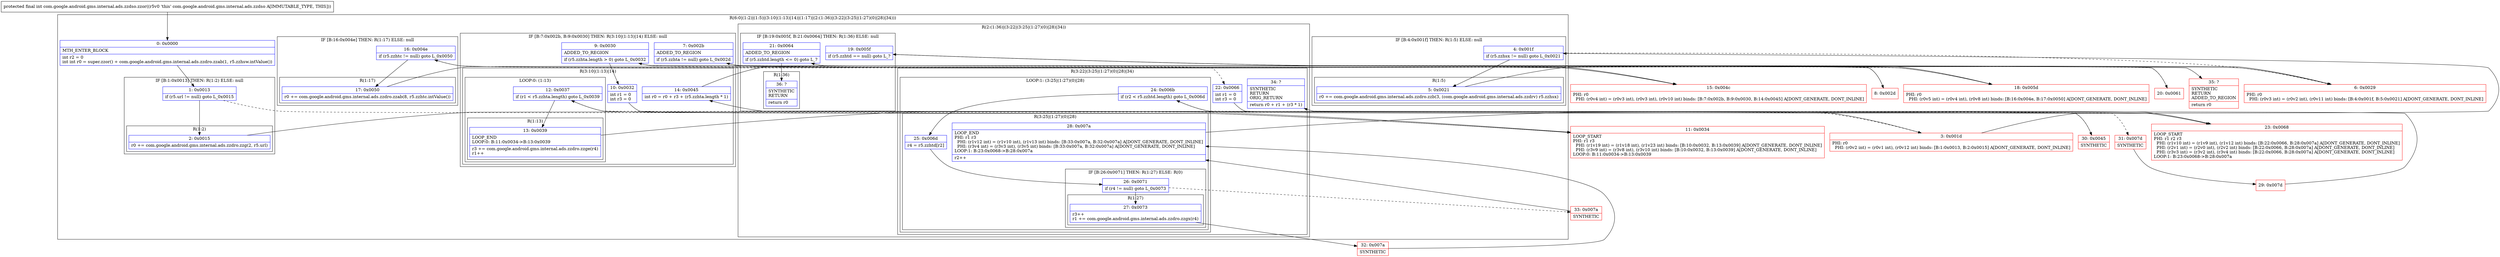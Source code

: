 digraph "CFG forcom.google.android.gms.internal.ads.zzdso.zzor()I" {
subgraph cluster_Region_7580610 {
label = "R(6:0|(1:2)|(1:5)|(3:10|(1:13)|14)|(1:17)|(2:(1:36)|(3:22|(3:25|(1:27)(0)|28)|34)))";
node [shape=record,color=blue];
Node_0 [shape=record,label="{0\:\ 0x0000|MTH_ENTER_BLOCK\l|int r2 = 0\lint int r0 = super.zzor() + com.google.android.gms.internal.ads.zzdro.zzab(1, r5.zzhsw.intValue())\l}"];
subgraph cluster_IfRegion_1322457737 {
label = "IF [B:1:0x0013] THEN: R(1:2) ELSE: null";
node [shape=record,color=blue];
Node_1 [shape=record,label="{1\:\ 0x0013|if (r5.url != null) goto L_0x0015\l}"];
subgraph cluster_Region_1040121747 {
label = "R(1:2)";
node [shape=record,color=blue];
Node_2 [shape=record,label="{2\:\ 0x0015|r0 += com.google.android.gms.internal.ads.zzdro.zzg(2, r5.url)\l}"];
}
}
subgraph cluster_IfRegion_328398159 {
label = "IF [B:4:0x001f] THEN: R(1:5) ELSE: null";
node [shape=record,color=blue];
Node_4 [shape=record,label="{4\:\ 0x001f|if (r5.zzhsx != null) goto L_0x0021\l}"];
subgraph cluster_Region_1423281215 {
label = "R(1:5)";
node [shape=record,color=blue];
Node_5 [shape=record,label="{5\:\ 0x0021|r0 += com.google.android.gms.internal.ads.zzdro.zzb(3, (com.google.android.gms.internal.ads.zzdrv) r5.zzhsx)\l}"];
}
}
subgraph cluster_IfRegion_1621439874 {
label = "IF [B:7:0x002b, B:9:0x0030] THEN: R(3:10|(1:13)|14) ELSE: null";
node [shape=record,color=blue];
Node_7 [shape=record,label="{7\:\ 0x002b|ADDED_TO_REGION\l|if (r5.zzhta != null) goto L_0x002d\l}"];
Node_9 [shape=record,label="{9\:\ 0x0030|ADDED_TO_REGION\l|if (r5.zzhta.length \> 0) goto L_0x0032\l}"];
subgraph cluster_Region_1239749498 {
label = "R(3:10|(1:13)|14)";
node [shape=record,color=blue];
Node_10 [shape=record,label="{10\:\ 0x0032|int r1 = 0\lint r3 = 0\l}"];
subgraph cluster_LoopRegion_1344739739 {
label = "LOOP:0: (1:13)";
node [shape=record,color=blue];
Node_12 [shape=record,label="{12\:\ 0x0037|if (r1 \< r5.zzhta.length) goto L_0x0039\l}"];
subgraph cluster_Region_533059750 {
label = "R(1:13)";
node [shape=record,color=blue];
Node_13 [shape=record,label="{13\:\ 0x0039|LOOP_END\lLOOP:0: B:11:0x0034\-\>B:13:0x0039\l|r3 += com.google.android.gms.internal.ads.zzdro.zzge(r4)\lr1++\l}"];
}
}
Node_14 [shape=record,label="{14\:\ 0x0045|int r0 = r0 + r3 + (r5.zzhta.length * 1)\l}"];
}
}
subgraph cluster_IfRegion_108414532 {
label = "IF [B:16:0x004e] THEN: R(1:17) ELSE: null";
node [shape=record,color=blue];
Node_16 [shape=record,label="{16\:\ 0x004e|if (r5.zzhtc != null) goto L_0x0050\l}"];
subgraph cluster_Region_49178609 {
label = "R(1:17)";
node [shape=record,color=blue];
Node_17 [shape=record,label="{17\:\ 0x0050|r0 += com.google.android.gms.internal.ads.zzdro.zzab(8, r5.zzhtc.intValue())\l}"];
}
}
subgraph cluster_Region_46854984 {
label = "R(2:(1:36)|(3:22|(3:25|(1:27)(0)|28)|34))";
node [shape=record,color=blue];
subgraph cluster_IfRegion_1258999734 {
label = "IF [B:19:0x005f, B:21:0x0064] THEN: R(1:36) ELSE: null";
node [shape=record,color=blue];
Node_19 [shape=record,label="{19\:\ 0x005f|if (r5.zzhtd == null) goto L_?\l}"];
Node_21 [shape=record,label="{21\:\ 0x0064|ADDED_TO_REGION\l|if (r5.zzhtd.length \<= 0) goto L_?\l}"];
subgraph cluster_Region_1289672242 {
label = "R(1:36)";
node [shape=record,color=blue];
Node_36 [shape=record,label="{36\:\ ?|SYNTHETIC\lRETURN\l|return r0\l}"];
}
}
subgraph cluster_Region_767648272 {
label = "R(3:22|(3:25|(1:27)(0)|28)|34)";
node [shape=record,color=blue];
Node_22 [shape=record,label="{22\:\ 0x0066|int r1 = 0\lint r3 = 0\l}"];
subgraph cluster_LoopRegion_596241549 {
label = "LOOP:1: (3:25|(1:27)(0)|28)";
node [shape=record,color=blue];
Node_24 [shape=record,label="{24\:\ 0x006b|if (r2 \< r5.zzhtd.length) goto L_0x006d\l}"];
subgraph cluster_Region_526308237 {
label = "R(3:25|(1:27)(0)|28)";
node [shape=record,color=blue];
Node_25 [shape=record,label="{25\:\ 0x006d|r4 = r5.zzhtd[r2]\l}"];
subgraph cluster_IfRegion_393857758 {
label = "IF [B:26:0x0071] THEN: R(1:27) ELSE: R(0)";
node [shape=record,color=blue];
Node_26 [shape=record,label="{26\:\ 0x0071|if (r4 != null) goto L_0x0073\l}"];
subgraph cluster_Region_1435346915 {
label = "R(1:27)";
node [shape=record,color=blue];
Node_27 [shape=record,label="{27\:\ 0x0073|r3++\lr1 += com.google.android.gms.internal.ads.zzdro.zzgx(r4)\l}"];
}
subgraph cluster_Region_1123826634 {
label = "R(0)";
node [shape=record,color=blue];
}
}
Node_28 [shape=record,label="{28\:\ 0x007a|LOOP_END\lPHI: r1 r3 \l  PHI: (r1v12 int) = (r1v10 int), (r1v13 int) binds: [B:33:0x007a, B:32:0x007a] A[DONT_GENERATE, DONT_INLINE]\l  PHI: (r3v4 int) = (r3v3 int), (r3v5 int) binds: [B:33:0x007a, B:32:0x007a] A[DONT_GENERATE, DONT_INLINE]\lLOOP:1: B:23:0x0068\-\>B:28:0x007a\l|r2++\l}"];
}
}
Node_34 [shape=record,label="{34\:\ ?|SYNTHETIC\lRETURN\lORIG_RETURN\l|return r0 + r1 + (r3 * 1)\l}"];
}
}
}
Node_3 [shape=record,color=red,label="{3\:\ 0x001d|PHI: r0 \l  PHI: (r0v2 int) = (r0v1 int), (r0v12 int) binds: [B:1:0x0013, B:2:0x0015] A[DONT_GENERATE, DONT_INLINE]\l}"];
Node_6 [shape=record,color=red,label="{6\:\ 0x0029|PHI: r0 \l  PHI: (r0v3 int) = (r0v2 int), (r0v11 int) binds: [B:4:0x001f, B:5:0x0021] A[DONT_GENERATE, DONT_INLINE]\l}"];
Node_8 [shape=record,color=red,label="{8\:\ 0x002d}"];
Node_11 [shape=record,color=red,label="{11\:\ 0x0034|LOOP_START\lPHI: r1 r3 \l  PHI: (r1v19 int) = (r1v18 int), (r1v23 int) binds: [B:10:0x0032, B:13:0x0039] A[DONT_GENERATE, DONT_INLINE]\l  PHI: (r3v9 int) = (r3v8 int), (r3v10 int) binds: [B:10:0x0032, B:13:0x0039] A[DONT_GENERATE, DONT_INLINE]\lLOOP:0: B:11:0x0034\-\>B:13:0x0039\l}"];
Node_15 [shape=record,color=red,label="{15\:\ 0x004c|PHI: r0 \l  PHI: (r0v4 int) = (r0v3 int), (r0v3 int), (r0v10 int) binds: [B:7:0x002b, B:9:0x0030, B:14:0x0045] A[DONT_GENERATE, DONT_INLINE]\l}"];
Node_18 [shape=record,color=red,label="{18\:\ 0x005d|PHI: r0 \l  PHI: (r0v5 int) = (r0v4 int), (r0v8 int) binds: [B:16:0x004e, B:17:0x0050] A[DONT_GENERATE, DONT_INLINE]\l}"];
Node_20 [shape=record,color=red,label="{20\:\ 0x0061}"];
Node_23 [shape=record,color=red,label="{23\:\ 0x0068|LOOP_START\lPHI: r1 r2 r3 \l  PHI: (r1v10 int) = (r1v9 int), (r1v12 int) binds: [B:22:0x0066, B:28:0x007a] A[DONT_GENERATE, DONT_INLINE]\l  PHI: (r2v1 int) = (r2v0 int), (r2v2 int) binds: [B:22:0x0066, B:28:0x007a] A[DONT_GENERATE, DONT_INLINE]\l  PHI: (r3v3 int) = (r3v2 int), (r3v4 int) binds: [B:22:0x0066, B:28:0x007a] A[DONT_GENERATE, DONT_INLINE]\lLOOP:1: B:23:0x0068\-\>B:28:0x007a\l}"];
Node_29 [shape=record,color=red,label="{29\:\ 0x007d}"];
Node_30 [shape=record,color=red,label="{30\:\ 0x0045|SYNTHETIC\l}"];
Node_31 [shape=record,color=red,label="{31\:\ 0x007d|SYNTHETIC\l}"];
Node_32 [shape=record,color=red,label="{32\:\ 0x007a|SYNTHETIC\l}"];
Node_33 [shape=record,color=red,label="{33\:\ 0x007a|SYNTHETIC\l}"];
Node_35 [shape=record,color=red,label="{35\:\ ?|SYNTHETIC\lRETURN\lADDED_TO_REGION\l|return r0\l}"];
MethodNode[shape=record,label="{protected final int com.google.android.gms.internal.ads.zzdso.zzor((r5v0 'this' com.google.android.gms.internal.ads.zzdso A[IMMUTABLE_TYPE, THIS])) }"];
MethodNode -> Node_0;
Node_0 -> Node_1;
Node_1 -> Node_2;
Node_1 -> Node_3[style=dashed];
Node_2 -> Node_3;
Node_4 -> Node_5;
Node_4 -> Node_6[style=dashed];
Node_5 -> Node_6;
Node_7 -> Node_8;
Node_7 -> Node_15[style=dashed];
Node_9 -> Node_10;
Node_9 -> Node_15[style=dashed];
Node_10 -> Node_11;
Node_12 -> Node_13;
Node_12 -> Node_30[style=dashed];
Node_13 -> Node_11;
Node_14 -> Node_15;
Node_16 -> Node_17;
Node_16 -> Node_18[style=dashed];
Node_17 -> Node_18;
Node_19 -> Node_20[style=dashed];
Node_19 -> Node_35;
Node_21 -> Node_22[style=dashed];
Node_21 -> Node_36;
Node_22 -> Node_23;
Node_24 -> Node_25;
Node_24 -> Node_31[style=dashed];
Node_25 -> Node_26;
Node_26 -> Node_27;
Node_26 -> Node_33[style=dashed];
Node_27 -> Node_32;
Node_28 -> Node_23;
Node_3 -> Node_4;
Node_6 -> Node_7;
Node_8 -> Node_9;
Node_11 -> Node_12;
Node_15 -> Node_16;
Node_18 -> Node_19;
Node_20 -> Node_21;
Node_23 -> Node_24;
Node_29 -> Node_34;
Node_30 -> Node_14;
Node_31 -> Node_29;
Node_32 -> Node_28;
Node_33 -> Node_28;
}

